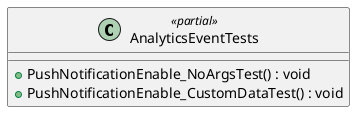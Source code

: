 @startuml
class AnalyticsEventTests <<partial>> {
    + PushNotificationEnable_NoArgsTest() : void
    + PushNotificationEnable_CustomDataTest() : void
}
@enduml
